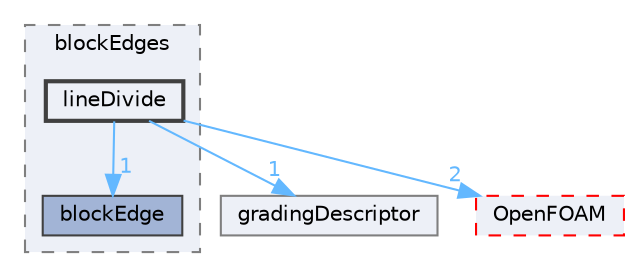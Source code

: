 digraph "src/mesh/blockMesh/blockEdges/lineDivide"
{
 // LATEX_PDF_SIZE
  bgcolor="transparent";
  edge [fontname=Helvetica,fontsize=10,labelfontname=Helvetica,labelfontsize=10];
  node [fontname=Helvetica,fontsize=10,shape=box,height=0.2,width=0.4];
  compound=true
  subgraph clusterdir_2be04f7008d0f59dcfa6d7f2ed1ae216 {
    graph [ bgcolor="#edf0f7", pencolor="grey50", label="blockEdges", fontname=Helvetica,fontsize=10 style="filled,dashed", URL="dir_2be04f7008d0f59dcfa6d7f2ed1ae216.html",tooltip=""]
  dir_a06eaa1db3dcb24dc2dac6400bb2f129 [label="blockEdge", fillcolor="#a2b4d6", color="grey25", style="filled", URL="dir_a06eaa1db3dcb24dc2dac6400bb2f129.html",tooltip=""];
  dir_0b13995f31bdf3d273d274ff8095d0ad [label="lineDivide", fillcolor="#edf0f7", color="grey25", style="filled,bold", URL="dir_0b13995f31bdf3d273d274ff8095d0ad.html",tooltip=""];
  }
  dir_3903f2573fdbc5abba7a817e773bfcbc [label="gradingDescriptor", fillcolor="#edf0f7", color="grey50", style="filled", URL="dir_3903f2573fdbc5abba7a817e773bfcbc.html",tooltip=""];
  dir_c5473ff19b20e6ec4dfe5c310b3778a8 [label="OpenFOAM", fillcolor="#edf0f7", color="red", style="filled,dashed", URL="dir_c5473ff19b20e6ec4dfe5c310b3778a8.html",tooltip=""];
  dir_0b13995f31bdf3d273d274ff8095d0ad->dir_3903f2573fdbc5abba7a817e773bfcbc [headlabel="1", labeldistance=1.5 headhref="dir_002214_001669.html" href="dir_002214_001669.html" color="steelblue1" fontcolor="steelblue1"];
  dir_0b13995f31bdf3d273d274ff8095d0ad->dir_a06eaa1db3dcb24dc2dac6400bb2f129 [headlabel="1", labeldistance=1.5 headhref="dir_002214_000300.html" href="dir_002214_000300.html" color="steelblue1" fontcolor="steelblue1"];
  dir_0b13995f31bdf3d273d274ff8095d0ad->dir_c5473ff19b20e6ec4dfe5c310b3778a8 [headlabel="2", labeldistance=1.5 headhref="dir_002214_002695.html" href="dir_002214_002695.html" color="steelblue1" fontcolor="steelblue1"];
}
